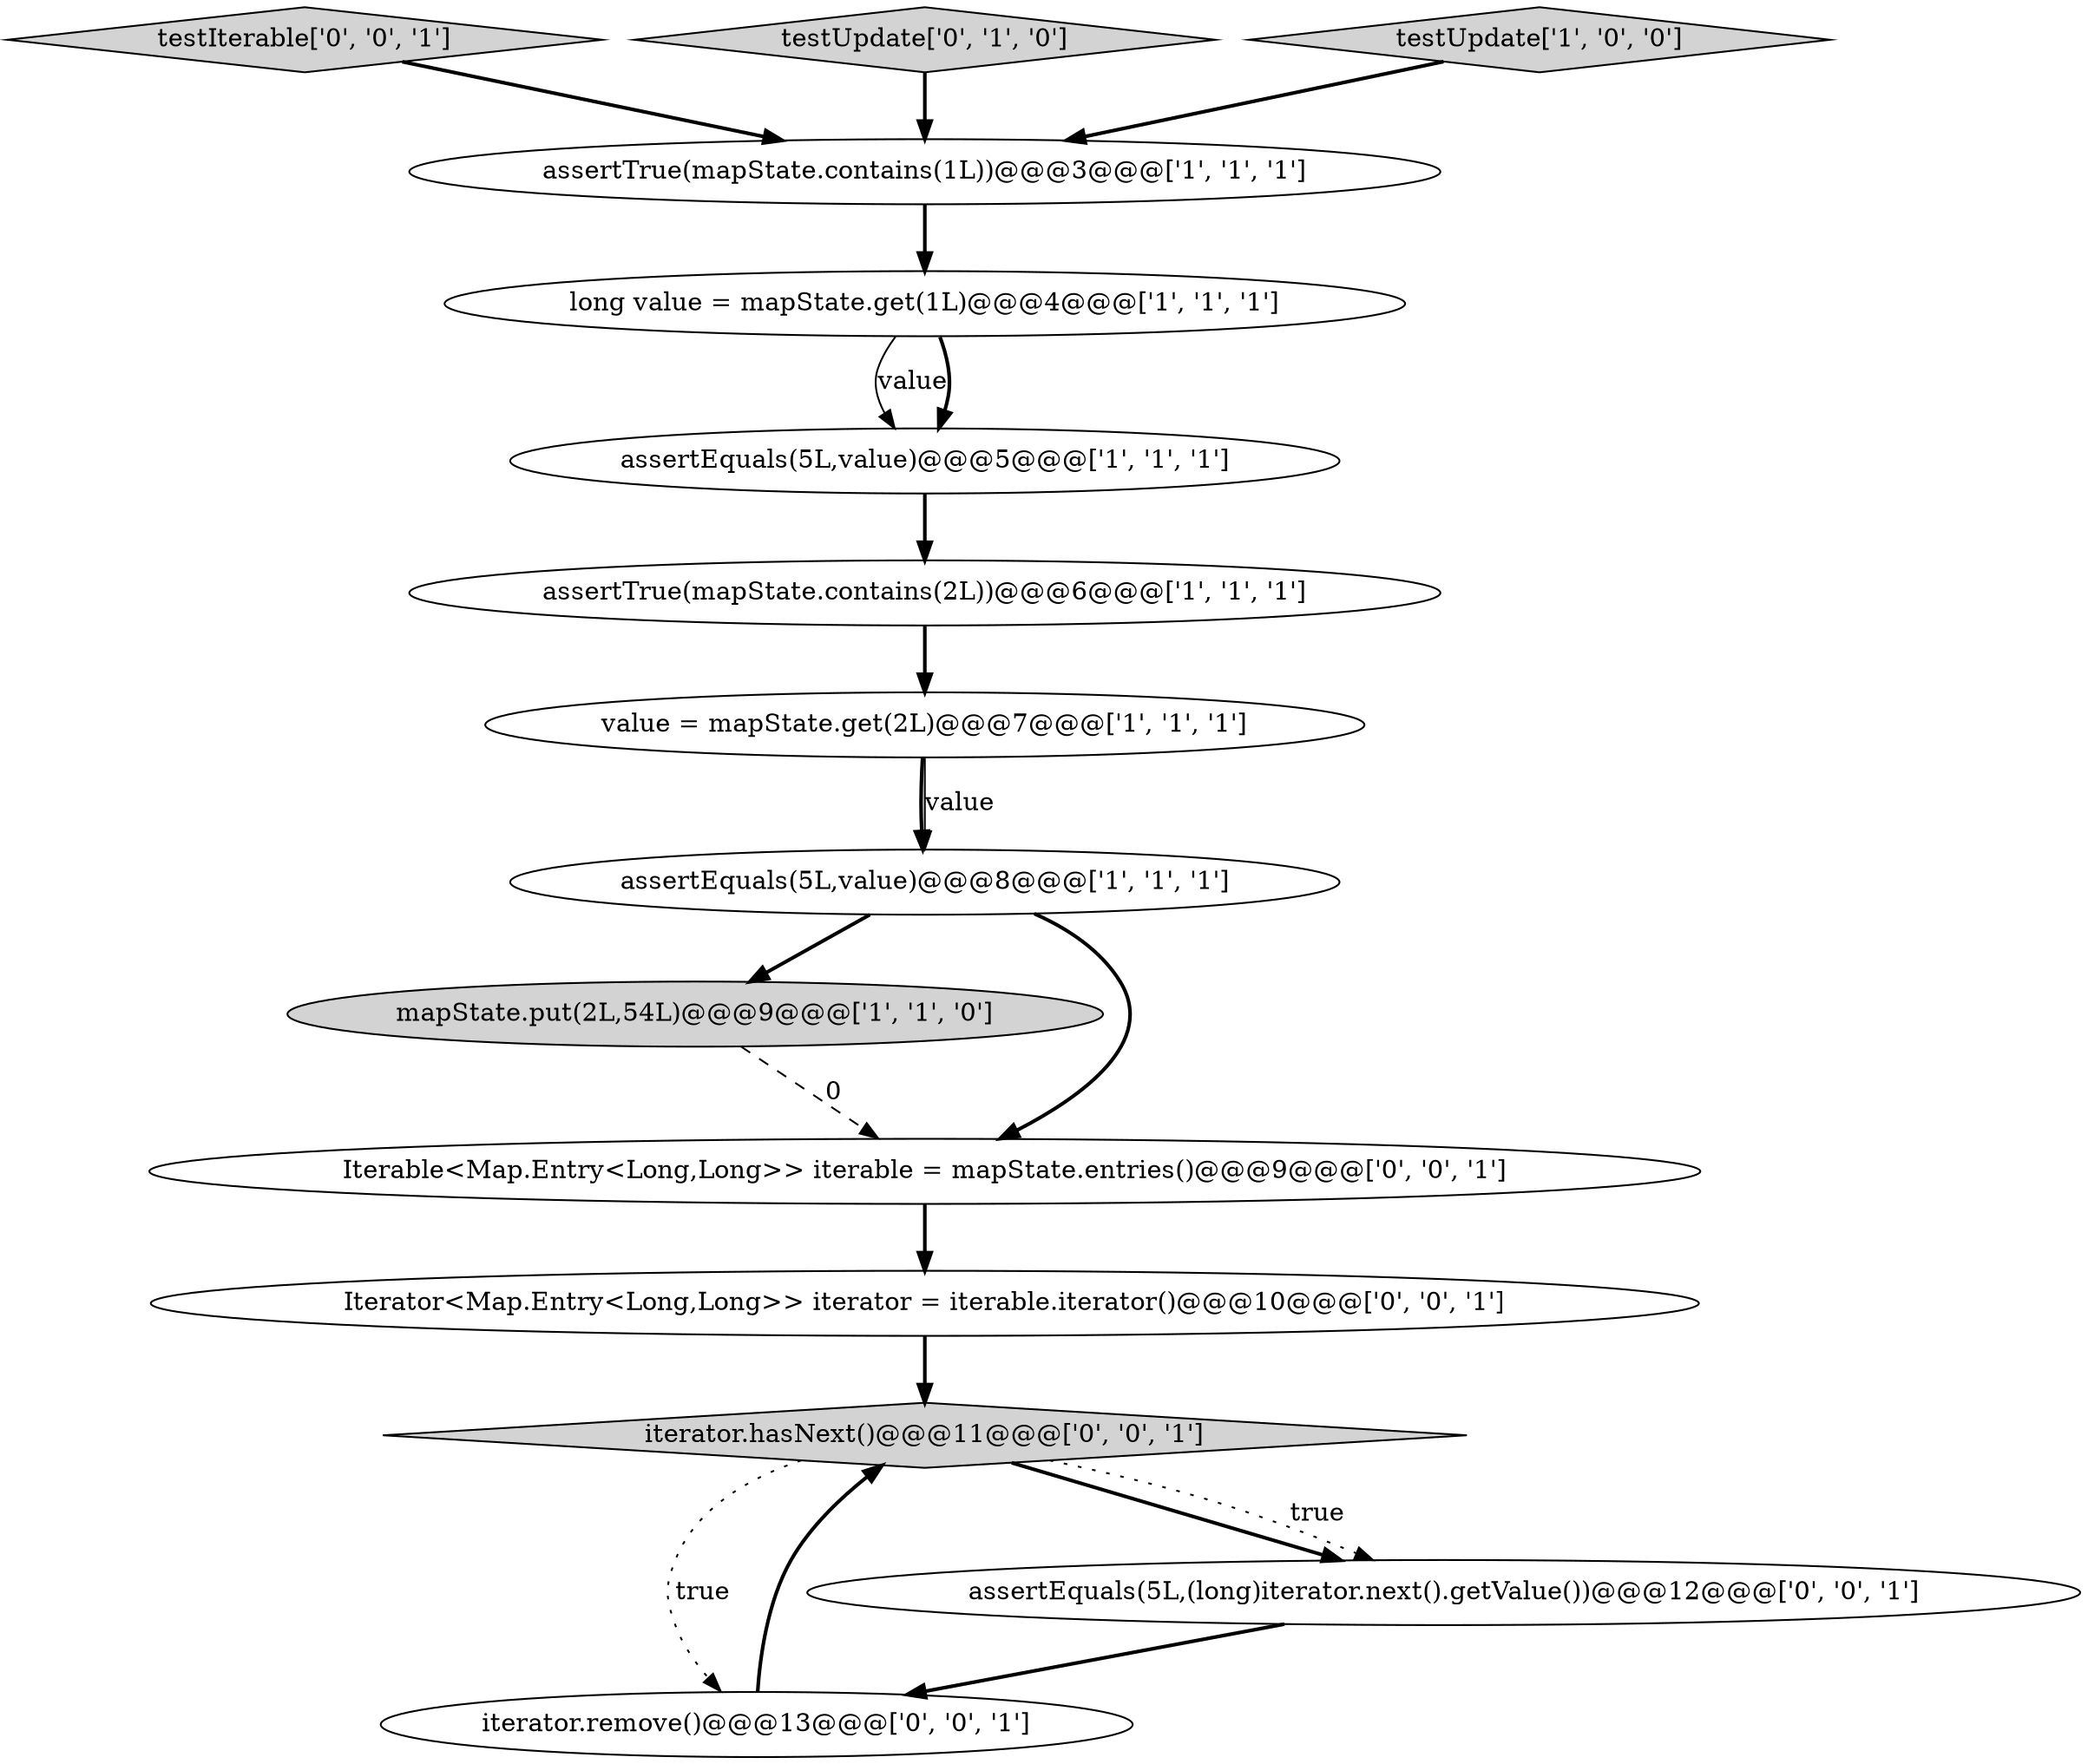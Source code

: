 digraph {
5 [style = filled, label = "value = mapState.get(2L)@@@7@@@['1', '1', '1']", fillcolor = white, shape = ellipse image = "AAA0AAABBB1BBB"];
2 [style = filled, label = "mapState.put(2L,54L)@@@9@@@['1', '1', '0']", fillcolor = lightgray, shape = ellipse image = "AAA0AAABBB1BBB"];
11 [style = filled, label = "testIterable['0', '0', '1']", fillcolor = lightgray, shape = diamond image = "AAA0AAABBB3BBB"];
13 [style = filled, label = "assertEquals(5L,(long)iterator.next().getValue())@@@12@@@['0', '0', '1']", fillcolor = white, shape = ellipse image = "AAA0AAABBB3BBB"];
14 [style = filled, label = "Iterable<Map.Entry<Long,Long>> iterable = mapState.entries()@@@9@@@['0', '0', '1']", fillcolor = white, shape = ellipse image = "AAA0AAABBB3BBB"];
12 [style = filled, label = "iterator.remove()@@@13@@@['0', '0', '1']", fillcolor = white, shape = ellipse image = "AAA0AAABBB3BBB"];
10 [style = filled, label = "Iterator<Map.Entry<Long,Long>> iterator = iterable.iterator()@@@10@@@['0', '0', '1']", fillcolor = white, shape = ellipse image = "AAA0AAABBB3BBB"];
8 [style = filled, label = "testUpdate['0', '1', '0']", fillcolor = lightgray, shape = diamond image = "AAA0AAABBB2BBB"];
9 [style = filled, label = "iterator.hasNext()@@@11@@@['0', '0', '1']", fillcolor = lightgray, shape = diamond image = "AAA0AAABBB3BBB"];
4 [style = filled, label = "assertTrue(mapState.contains(2L))@@@6@@@['1', '1', '1']", fillcolor = white, shape = ellipse image = "AAA0AAABBB1BBB"];
6 [style = filled, label = "testUpdate['1', '0', '0']", fillcolor = lightgray, shape = diamond image = "AAA0AAABBB1BBB"];
3 [style = filled, label = "assertTrue(mapState.contains(1L))@@@3@@@['1', '1', '1']", fillcolor = white, shape = ellipse image = "AAA0AAABBB1BBB"];
7 [style = filled, label = "long value = mapState.get(1L)@@@4@@@['1', '1', '1']", fillcolor = white, shape = ellipse image = "AAA0AAABBB1BBB"];
0 [style = filled, label = "assertEquals(5L,value)@@@5@@@['1', '1', '1']", fillcolor = white, shape = ellipse image = "AAA0AAABBB1BBB"];
1 [style = filled, label = "assertEquals(5L,value)@@@8@@@['1', '1', '1']", fillcolor = white, shape = ellipse image = "AAA0AAABBB1BBB"];
9->13 [style = bold, label=""];
7->0 [style = solid, label="value"];
6->3 [style = bold, label=""];
5->1 [style = bold, label=""];
14->10 [style = bold, label=""];
1->14 [style = bold, label=""];
1->2 [style = bold, label=""];
7->0 [style = bold, label=""];
10->9 [style = bold, label=""];
13->12 [style = bold, label=""];
9->12 [style = dotted, label="true"];
2->14 [style = dashed, label="0"];
3->7 [style = bold, label=""];
12->9 [style = bold, label=""];
0->4 [style = bold, label=""];
11->3 [style = bold, label=""];
4->5 [style = bold, label=""];
5->1 [style = solid, label="value"];
8->3 [style = bold, label=""];
9->13 [style = dotted, label="true"];
}
